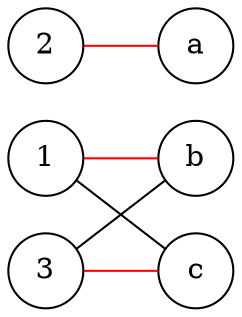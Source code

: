strict graph G {
    rankdir="LR";
    1 [pin=true,pos="0,3!",shape="circle"];
    2 [pin=true,pos="0,2!",shape="circle"];
    3 [pin=true,pos="0,1!",shape="circle"];
    a [pin=true,pos="1,3!",shape="circle"];
    b [pin=true,pos="1,2!",shape="circle"];
    c [pin=true,pos="1,1!",shape="circle"];

    1 -- b [color="red"];
    1 -- c
    2 -- a [color="red"];
    3 -- b
    3 -- c [color="red"];
}
